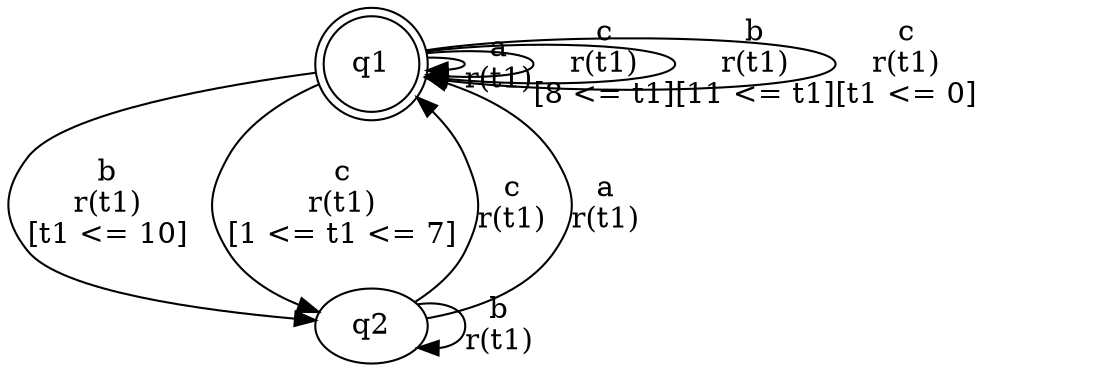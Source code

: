 digraph L {
	qq1[label=q1 shape=doublecircle]
	qq2[label=q2]
	qq1 -> qq1[label="a\nr(t1)\n"]
	qq1 -> qq1[label="c\nr(t1)\n[8 <= t1]"]
	qq1 -> qq1[label="b\nr(t1)\n[11 <= t1]"]
	qq1 -> qq2[label="b\nr(t1)\n[t1 <= 10]"]
	qq2 -> qq1[label="c\nr(t1)\n"]
	qq2 -> qq1[label="a\nr(t1)\n"]
	qq2 -> qq2[label="b\nr(t1)\n"]
	qq1 -> qq2[label="c\nr(t1)\n[1 <= t1 <= 7]"]
	qq1 -> qq1[label="c\nr(t1)\n[t1 <= 0]"]
}

